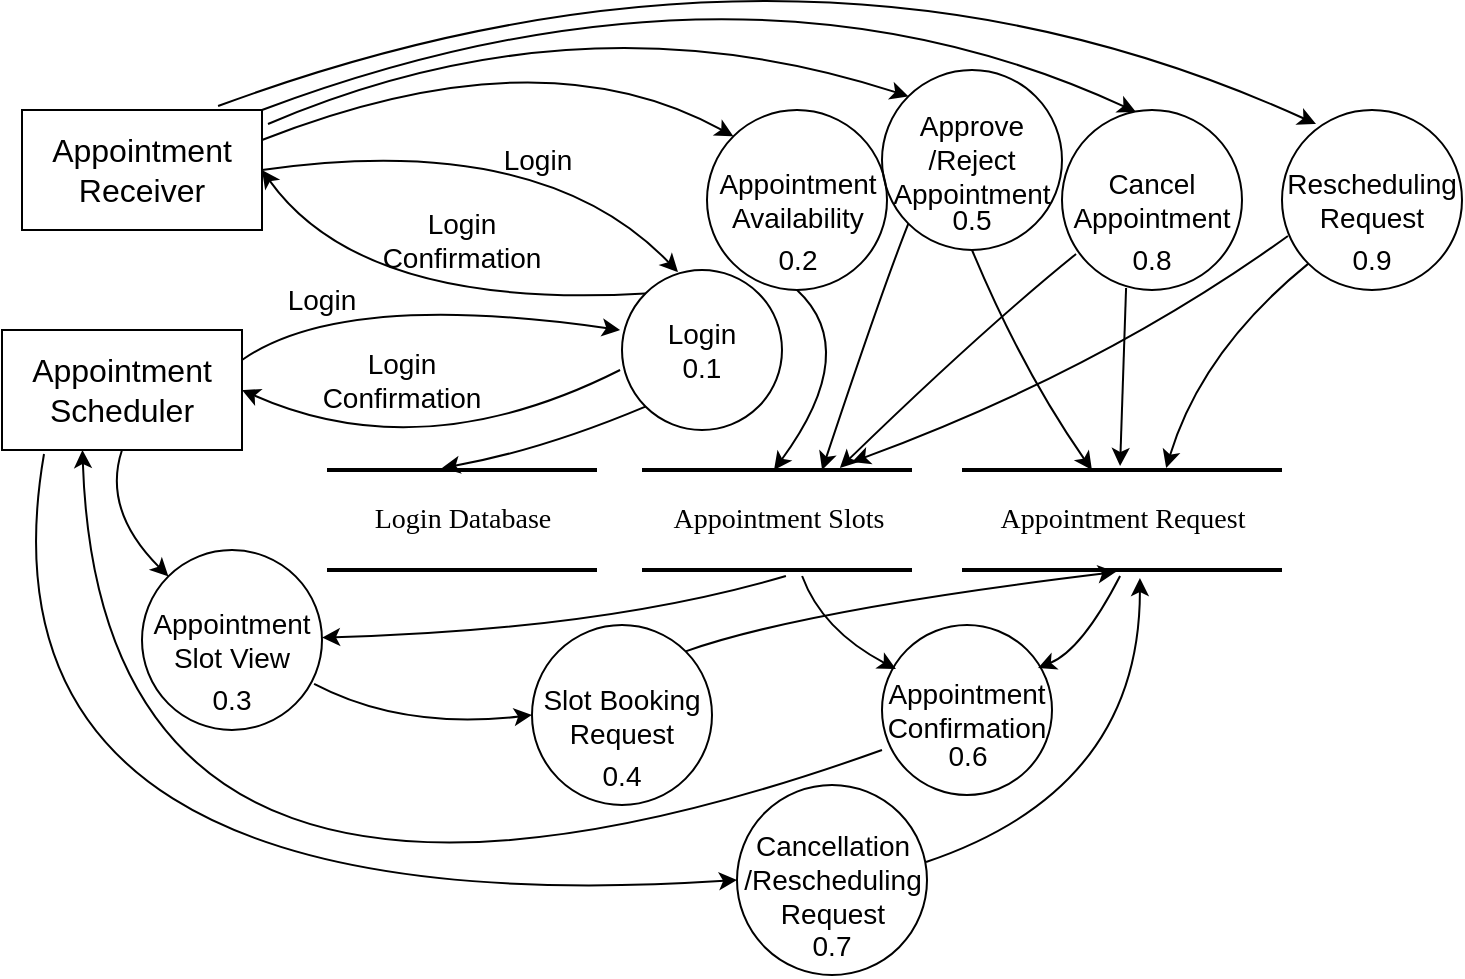 <mxfile version="20.5.3" type="github">
  <diagram name="Page-1" id="b520641d-4fe3-3701-9064-5fc419738815">
    <mxGraphModel dx="1038" dy="564" grid="1" gridSize="10" guides="1" tooltips="1" connect="1" arrows="1" fold="1" page="1" pageScale="1" pageWidth="1100" pageHeight="850" background="none" math="0" shadow="0">
      <root>
        <mxCell id="0" />
        <mxCell id="1" parent="0" />
        <mxCell id="i_WOiG4FeXk5FNqNEXf6-2" value="Appointment Scheduler" style="rounded=0;whiteSpace=wrap;html=1;fontSize=16;fillColor=none;" vertex="1" parent="1">
          <mxGeometry x="60" y="290" width="120" height="60" as="geometry" />
        </mxCell>
        <mxCell id="i_WOiG4FeXk5FNqNEXf6-3" value="" style="curved=1;endArrow=classic;html=1;rounded=0;fontSize=14;exitX=1;exitY=0.25;exitDx=0;exitDy=0;entryX=-0.012;entryY=0.375;entryDx=0;entryDy=0;entryPerimeter=0;" edge="1" parent="1" source="i_WOiG4FeXk5FNqNEXf6-2" target="i_WOiG4FeXk5FNqNEXf6-4">
          <mxGeometry width="50" height="50" relative="1" as="geometry">
            <mxPoint x="180" y="334.645" as="sourcePoint" />
            <mxPoint x="300" y="340" as="targetPoint" />
            <Array as="points">
              <mxPoint x="230" y="270" />
            </Array>
          </mxGeometry>
        </mxCell>
        <mxCell id="i_WOiG4FeXk5FNqNEXf6-4" value="&lt;div&gt;Login&lt;/div&gt;&lt;div&gt;0.1&lt;br&gt;&lt;/div&gt;" style="ellipse;whiteSpace=wrap;html=1;aspect=fixed;fillColor=none;fontSize=14;" vertex="1" parent="1">
          <mxGeometry x="370" y="260" width="80" height="80" as="geometry" />
        </mxCell>
        <mxCell id="i_WOiG4FeXk5FNqNEXf6-5" value="" style="curved=1;endArrow=classic;html=1;rounded=0;fontSize=14;exitX=-0.012;exitY=0.625;exitDx=0;exitDy=0;entryX=1;entryY=0.5;entryDx=0;entryDy=0;exitPerimeter=0;" edge="1" parent="1" source="i_WOiG4FeXk5FNqNEXf6-4" target="i_WOiG4FeXk5FNqNEXf6-2">
          <mxGeometry width="50" height="50" relative="1" as="geometry">
            <mxPoint x="300.0" y="365" as="sourcePoint" />
            <mxPoint x="170.96" y="350" as="targetPoint" />
            <Array as="points">
              <mxPoint x="270" y="360" />
            </Array>
          </mxGeometry>
        </mxCell>
        <mxCell id="i_WOiG4FeXk5FNqNEXf6-6" value="Login Database" style="html=1;rounded=0;shadow=0;comic=0;labelBackgroundColor=none;strokeWidth=2;fontFamily=Verdana;fontSize=14;align=center;shape=mxgraph.ios7ui.horLines;fillColor=none;" vertex="1" parent="1">
          <mxGeometry x="222.5" y="360" width="135" height="50" as="geometry" />
        </mxCell>
        <mxCell id="i_WOiG4FeXk5FNqNEXf6-8" value="" style="curved=1;endArrow=classic;html=1;rounded=0;fontSize=14;entryX=0.426;entryY=-0.02;entryDx=0;entryDy=0;entryPerimeter=0;exitX=0;exitY=1;exitDx=0;exitDy=0;" edge="1" parent="1" source="i_WOiG4FeXk5FNqNEXf6-4" target="i_WOiG4FeXk5FNqNEXf6-6">
          <mxGeometry width="50" height="50" relative="1" as="geometry">
            <mxPoint x="370" y="370" as="sourcePoint" />
            <mxPoint x="624.645" y="390" as="targetPoint" />
            <Array as="points">
              <mxPoint x="330" y="350" />
            </Array>
          </mxGeometry>
        </mxCell>
        <mxCell id="i_WOiG4FeXk5FNqNEXf6-9" value="" style="curved=1;endArrow=classic;html=1;rounded=0;fontSize=14;exitX=1;exitY=0.25;exitDx=0;exitDy=0;entryX=0;entryY=0;entryDx=0;entryDy=0;" edge="1" parent="1" source="i_WOiG4FeXk5FNqNEXf6-13" target="i_WOiG4FeXk5FNqNEXf6-18">
          <mxGeometry width="50" height="50" relative="1" as="geometry">
            <mxPoint x="340" y="180" as="sourcePoint" />
            <mxPoint x="330" y="130" as="targetPoint" />
            <Array as="points">
              <mxPoint x="330" y="140" />
            </Array>
          </mxGeometry>
        </mxCell>
        <mxCell id="i_WOiG4FeXk5FNqNEXf6-10" value="Login" style="text;html=1;strokeColor=none;fillColor=none;align=center;verticalAlign=middle;whiteSpace=wrap;rounded=0;fontSize=14;" vertex="1" parent="1">
          <mxGeometry x="190" y="260" width="60" height="30" as="geometry" />
        </mxCell>
        <mxCell id="i_WOiG4FeXk5FNqNEXf6-12" value="Login Confirmation" style="text;html=1;strokeColor=none;fillColor=none;align=center;verticalAlign=middle;whiteSpace=wrap;rounded=0;fontSize=14;" vertex="1" parent="1">
          <mxGeometry x="220" y="300" width="80" height="30" as="geometry" />
        </mxCell>
        <mxCell id="i_WOiG4FeXk5FNqNEXf6-13" value="Appointment Receiver" style="rounded=0;whiteSpace=wrap;html=1;fontSize=16;fillColor=none;" vertex="1" parent="1">
          <mxGeometry x="70" y="180" width="120" height="60" as="geometry" />
        </mxCell>
        <mxCell id="i_WOiG4FeXk5FNqNEXf6-14" value="" style="curved=1;endArrow=classic;html=1;rounded=0;fontSize=14;exitX=1;exitY=0.5;exitDx=0;exitDy=0;entryX=0.35;entryY=0.013;entryDx=0;entryDy=0;entryPerimeter=0;" edge="1" parent="1" source="i_WOiG4FeXk5FNqNEXf6-13" target="i_WOiG4FeXk5FNqNEXf6-4">
          <mxGeometry width="50" height="50" relative="1" as="geometry">
            <mxPoint x="170" y="235" as="sourcePoint" />
            <mxPoint x="309.04" y="240" as="targetPoint" />
            <Array as="points">
              <mxPoint x="330" y="190" />
            </Array>
          </mxGeometry>
        </mxCell>
        <mxCell id="i_WOiG4FeXk5FNqNEXf6-16" value="" style="curved=1;endArrow=classic;html=1;rounded=0;fontSize=14;exitX=0;exitY=0;exitDx=0;exitDy=0;entryX=1;entryY=0.5;entryDx=0;entryDy=0;" edge="1" parent="1" source="i_WOiG4FeXk5FNqNEXf6-4" target="i_WOiG4FeXk5FNqNEXf6-13">
          <mxGeometry width="50" height="50" relative="1" as="geometry">
            <mxPoint x="360" y="310" as="sourcePoint" />
            <mxPoint x="180" y="245" as="targetPoint" />
            <Array as="points">
              <mxPoint x="240" y="280" />
            </Array>
          </mxGeometry>
        </mxCell>
        <mxCell id="i_WOiG4FeXk5FNqNEXf6-17" value="Appointment Slots" style="html=1;rounded=0;shadow=0;comic=0;labelBackgroundColor=none;strokeWidth=2;fontFamily=Verdana;fontSize=14;align=center;shape=mxgraph.ios7ui.horLines;fillColor=none;" vertex="1" parent="1">
          <mxGeometry x="380" y="360" width="135" height="50" as="geometry" />
        </mxCell>
        <mxCell id="i_WOiG4FeXk5FNqNEXf6-18" value="&lt;div&gt;Appointment&lt;/div&gt;&lt;div&gt;Availability&lt;br&gt;&lt;/div&gt;" style="ellipse;whiteSpace=wrap;html=1;aspect=fixed;fillColor=none;fontSize=14;" vertex="1" parent="1">
          <mxGeometry x="412.5" y="180" width="90" height="90" as="geometry" />
        </mxCell>
        <mxCell id="i_WOiG4FeXk5FNqNEXf6-19" value="Login" style="text;html=1;strokeColor=none;fillColor=none;align=center;verticalAlign=middle;whiteSpace=wrap;rounded=0;fontSize=14;" vertex="1" parent="1">
          <mxGeometry x="297.5" y="190" width="60" height="30" as="geometry" />
        </mxCell>
        <mxCell id="i_WOiG4FeXk5FNqNEXf6-20" value="Login Confirmation" style="text;html=1;strokeColor=none;fillColor=none;align=center;verticalAlign=middle;whiteSpace=wrap;rounded=0;fontSize=14;" vertex="1" parent="1">
          <mxGeometry x="250" y="230" width="80" height="30" as="geometry" />
        </mxCell>
        <mxCell id="i_WOiG4FeXk5FNqNEXf6-22" value="0.2" style="text;html=1;strokeColor=none;fillColor=none;align=center;verticalAlign=middle;whiteSpace=wrap;rounded=0;fontSize=14;" vertex="1" parent="1">
          <mxGeometry x="427.5" y="240" width="60" height="30" as="geometry" />
        </mxCell>
        <mxCell id="i_WOiG4FeXk5FNqNEXf6-23" value="" style="curved=1;endArrow=classic;html=1;rounded=0;fontSize=14;exitX=0.5;exitY=1;exitDx=0;exitDy=0;entryX=0.489;entryY=0;entryDx=0;entryDy=0;entryPerimeter=0;" edge="1" parent="1" source="i_WOiG4FeXk5FNqNEXf6-18" target="i_WOiG4FeXk5FNqNEXf6-17">
          <mxGeometry width="50" height="50" relative="1" as="geometry">
            <mxPoint x="560" y="270" as="sourcePoint" />
            <mxPoint x="748" y="341.04" as="targetPoint" />
            <Array as="points">
              <mxPoint x="490" y="300" />
            </Array>
          </mxGeometry>
        </mxCell>
        <mxCell id="i_WOiG4FeXk5FNqNEXf6-24" value="&lt;div&gt;Appointment&lt;/div&gt;&lt;div&gt;Slot View&lt;br&gt;&lt;/div&gt;" style="ellipse;whiteSpace=wrap;html=1;aspect=fixed;fillColor=none;fontSize=14;" vertex="1" parent="1">
          <mxGeometry x="130" y="400" width="90" height="90" as="geometry" />
        </mxCell>
        <mxCell id="i_WOiG4FeXk5FNqNEXf6-25" value="0.3" style="text;html=1;strokeColor=none;fillColor=none;align=center;verticalAlign=middle;whiteSpace=wrap;rounded=0;fontSize=14;" vertex="1" parent="1">
          <mxGeometry x="145" y="460" width="60" height="30" as="geometry" />
        </mxCell>
        <mxCell id="i_WOiG4FeXk5FNqNEXf6-26" value="" style="curved=1;endArrow=classic;html=1;rounded=0;fontSize=14;exitX=0.5;exitY=1;exitDx=0;exitDy=0;entryX=0;entryY=0;entryDx=0;entryDy=0;" edge="1" parent="1" source="i_WOiG4FeXk5FNqNEXf6-2" target="i_WOiG4FeXk5FNqNEXf6-24">
          <mxGeometry width="50" height="50" relative="1" as="geometry">
            <mxPoint x="65.36" y="474.645" as="sourcePoint" />
            <mxPoint x="250.005" y="440" as="targetPoint" />
            <Array as="points">
              <mxPoint x="110" y="380" />
            </Array>
          </mxGeometry>
        </mxCell>
        <mxCell id="i_WOiG4FeXk5FNqNEXf6-27" value="" style="curved=1;endArrow=classic;html=1;rounded=0;fontSize=14;exitX=0.533;exitY=1.06;exitDx=0;exitDy=0;exitPerimeter=0;" edge="1" parent="1" source="i_WOiG4FeXk5FNqNEXf6-17" target="i_WOiG4FeXk5FNqNEXf6-24">
          <mxGeometry width="50" height="50" relative="1" as="geometry">
            <mxPoint x="451.716" y="591.716" as="sourcePoint" />
            <mxPoint x="280" y="510" as="targetPoint" />
            <Array as="points">
              <mxPoint x="360" y="440" />
            </Array>
          </mxGeometry>
        </mxCell>
        <mxCell id="i_WOiG4FeXk5FNqNEXf6-28" value="&lt;div&gt;Slot Booking Request&lt;br&gt;&lt;/div&gt;" style="ellipse;whiteSpace=wrap;html=1;aspect=fixed;fillColor=none;fontSize=14;" vertex="1" parent="1">
          <mxGeometry x="325" y="437.5" width="90" height="90" as="geometry" />
        </mxCell>
        <mxCell id="i_WOiG4FeXk5FNqNEXf6-29" value="" style="curved=1;endArrow=classic;html=1;rounded=0;fontSize=14;exitX=0.956;exitY=0.744;exitDx=0;exitDy=0;entryX=0;entryY=0.5;entryDx=0;entryDy=0;exitPerimeter=0;" edge="1" parent="1" source="i_WOiG4FeXk5FNqNEXf6-24" target="i_WOiG4FeXk5FNqNEXf6-28">
          <mxGeometry width="50" height="50" relative="1" as="geometry">
            <mxPoint x="280" y="490" as="sourcePoint" />
            <mxPoint x="291.98" y="567" as="targetPoint" />
            <Array as="points">
              <mxPoint x="260" y="490" />
            </Array>
          </mxGeometry>
        </mxCell>
        <mxCell id="i_WOiG4FeXk5FNqNEXf6-30" value="Appointment Request" style="html=1;rounded=0;shadow=0;comic=0;labelBackgroundColor=none;strokeWidth=2;fontFamily=Verdana;fontSize=14;align=center;shape=mxgraph.ios7ui.horLines;fillColor=none;" vertex="1" parent="1">
          <mxGeometry x="540" y="360" width="160" height="50" as="geometry" />
        </mxCell>
        <mxCell id="i_WOiG4FeXk5FNqNEXf6-31" value="" style="curved=1;endArrow=classic;html=1;rounded=0;fontSize=14;exitX=1;exitY=0;exitDx=0;exitDy=0;entryX=0.481;entryY=1.02;entryDx=0;entryDy=0;entryPerimeter=0;" edge="1" parent="1" source="i_WOiG4FeXk5FNqNEXf6-28" target="i_WOiG4FeXk5FNqNEXf6-30">
          <mxGeometry width="50" height="50" relative="1" as="geometry">
            <mxPoint x="456" y="476.96" as="sourcePoint" />
            <mxPoint x="549.96" y="505" as="targetPoint" />
            <Array as="points">
              <mxPoint x="460" y="430" />
            </Array>
          </mxGeometry>
        </mxCell>
        <mxCell id="i_WOiG4FeXk5FNqNEXf6-32" value="0.4" style="text;html=1;strokeColor=none;fillColor=none;align=center;verticalAlign=middle;whiteSpace=wrap;rounded=0;fontSize=14;" vertex="1" parent="1">
          <mxGeometry x="340" y="497.5" width="60" height="30" as="geometry" />
        </mxCell>
        <mxCell id="i_WOiG4FeXk5FNqNEXf6-33" value="&lt;div&gt;Approve&lt;/div&gt;&lt;div&gt;/Reject&lt;br&gt;&lt;/div&gt;&lt;div&gt;Appointment&lt;/div&gt;" style="ellipse;whiteSpace=wrap;html=1;aspect=fixed;fillColor=none;fontSize=14;" vertex="1" parent="1">
          <mxGeometry x="500" y="160" width="90" height="90" as="geometry" />
        </mxCell>
        <mxCell id="i_WOiG4FeXk5FNqNEXf6-34" value="" style="curved=1;endArrow=classic;html=1;rounded=0;fontSize=14;exitX=1.025;exitY=0.117;exitDx=0;exitDy=0;entryX=0;entryY=0;entryDx=0;entryDy=0;exitPerimeter=0;" edge="1" parent="1" source="i_WOiG4FeXk5FNqNEXf6-13" target="i_WOiG4FeXk5FNqNEXf6-33">
          <mxGeometry width="50" height="50" relative="1" as="geometry">
            <mxPoint x="191.82" y="165" as="sourcePoint" />
            <mxPoint x="680" y="120" as="targetPoint" />
            <Array as="points">
              <mxPoint x="350" y="120" />
            </Array>
          </mxGeometry>
        </mxCell>
        <mxCell id="i_WOiG4FeXk5FNqNEXf6-35" value="0.5" style="text;html=1;strokeColor=none;fillColor=none;align=center;verticalAlign=middle;whiteSpace=wrap;rounded=0;fontSize=14;" vertex="1" parent="1">
          <mxGeometry x="515" y="220" width="60" height="30" as="geometry" />
        </mxCell>
        <mxCell id="i_WOiG4FeXk5FNqNEXf6-36" value="" style="curved=1;endArrow=classic;html=1;rounded=0;fontSize=14;exitX=0.5;exitY=1;exitDx=0;exitDy=0;entryX=0.406;entryY=0;entryDx=0;entryDy=0;entryPerimeter=0;" edge="1" parent="1" source="i_WOiG4FeXk5FNqNEXf6-33" target="i_WOiG4FeXk5FNqNEXf6-30">
          <mxGeometry width="50" height="50" relative="1" as="geometry">
            <mxPoint x="598.98" y="250" as="sourcePoint" />
            <mxPoint x="569.995" y="355" as="targetPoint" />
            <Array as="points">
              <mxPoint x="570" y="310" />
            </Array>
          </mxGeometry>
        </mxCell>
        <mxCell id="i_WOiG4FeXk5FNqNEXf6-37" value="" style="curved=1;endArrow=classic;html=1;rounded=0;fontSize=14;exitX=0;exitY=1;exitDx=0;exitDy=0;entryX=0.667;entryY=0;entryDx=0;entryDy=0;entryPerimeter=0;" edge="1" parent="1" source="i_WOiG4FeXk5FNqNEXf6-33" target="i_WOiG4FeXk5FNqNEXf6-17">
          <mxGeometry width="50" height="50" relative="1" as="geometry">
            <mxPoint x="538" y="240" as="sourcePoint" />
            <mxPoint x="567.96" y="345" as="targetPoint" />
            <Array as="points">
              <mxPoint x="500" y="270" />
            </Array>
          </mxGeometry>
        </mxCell>
        <mxCell id="i_WOiG4FeXk5FNqNEXf6-38" value="&lt;div&gt;Appointment&lt;/div&gt;&lt;div&gt;Confirmation&lt;br&gt;&lt;/div&gt;" style="ellipse;whiteSpace=wrap;html=1;aspect=fixed;fillColor=none;fontSize=14;" vertex="1" parent="1">
          <mxGeometry x="500" y="437.5" width="85" height="85" as="geometry" />
        </mxCell>
        <mxCell id="i_WOiG4FeXk5FNqNEXf6-39" value="" style="curved=1;endArrow=classic;html=1;rounded=0;fontSize=14;entryX=0.918;entryY=0.253;entryDx=0;entryDy=0;exitX=0.494;exitY=1.06;exitDx=0;exitDy=0;exitPerimeter=0;entryPerimeter=0;" edge="1" parent="1" source="i_WOiG4FeXk5FNqNEXf6-30" target="i_WOiG4FeXk5FNqNEXf6-38">
          <mxGeometry width="50" height="50" relative="1" as="geometry">
            <mxPoint x="699.996" y="429.644" as="sourcePoint" />
            <mxPoint x="598.29" y="460.36" as="targetPoint" />
            <Array as="points">
              <mxPoint x="600" y="450" />
            </Array>
          </mxGeometry>
        </mxCell>
        <mxCell id="i_WOiG4FeXk5FNqNEXf6-40" value="" style="curved=1;endArrow=classic;html=1;rounded=0;fontSize=14;entryX=0.082;entryY=0.259;entryDx=0;entryDy=0;exitX=0.593;exitY=1.06;exitDx=0;exitDy=0;exitPerimeter=0;entryPerimeter=0;" edge="1" parent="1" source="i_WOiG4FeXk5FNqNEXf6-17" target="i_WOiG4FeXk5FNqNEXf6-38">
          <mxGeometry width="50" height="50" relative="1" as="geometry">
            <mxPoint x="515" y="442.55" as="sourcePoint" />
            <mxPoint x="452.512" y="489.998" as="targetPoint" />
            <Array as="points">
              <mxPoint x="470" y="440" />
            </Array>
          </mxGeometry>
        </mxCell>
        <mxCell id="i_WOiG4FeXk5FNqNEXf6-41" value="0.6" style="text;html=1;strokeColor=none;fillColor=none;align=center;verticalAlign=middle;whiteSpace=wrap;rounded=0;fontSize=14;" vertex="1" parent="1">
          <mxGeometry x="512.5" y="487.5" width="60" height="30" as="geometry" />
        </mxCell>
        <mxCell id="i_WOiG4FeXk5FNqNEXf6-42" value="&lt;div&gt;Cancel&lt;br&gt;&lt;/div&gt;&lt;div&gt;Appointment&lt;/div&gt;" style="ellipse;whiteSpace=wrap;html=1;aspect=fixed;fillColor=none;fontSize=14;" vertex="1" parent="1">
          <mxGeometry x="590" y="180" width="90" height="90" as="geometry" />
        </mxCell>
        <mxCell id="i_WOiG4FeXk5FNqNEXf6-43" value="0.7" style="text;html=1;strokeColor=none;fillColor=none;align=center;verticalAlign=middle;whiteSpace=wrap;rounded=0;fontSize=14;" vertex="1" parent="1">
          <mxGeometry x="445" y="582.5" width="60" height="30" as="geometry" />
        </mxCell>
        <mxCell id="i_WOiG4FeXk5FNqNEXf6-44" value="" style="curved=1;endArrow=classic;html=1;rounded=0;fontSize=14;entryX=0.733;entryY=-0.02;entryDx=0;entryDy=0;entryPerimeter=0;exitX=0.078;exitY=0.8;exitDx=0;exitDy=0;exitPerimeter=0;" edge="1" parent="1" source="i_WOiG4FeXk5FNqNEXf6-42" target="i_WOiG4FeXk5FNqNEXf6-17">
          <mxGeometry width="50" height="50" relative="1" as="geometry">
            <mxPoint x="640" y="240" as="sourcePoint" />
            <mxPoint x="581.865" y="358.18" as="targetPoint" />
            <Array as="points">
              <mxPoint x="550" y="290" />
            </Array>
          </mxGeometry>
        </mxCell>
        <mxCell id="i_WOiG4FeXk5FNqNEXf6-45" value="" style="curved=1;endArrow=classic;html=1;rounded=0;fontSize=14;entryX=0.494;entryY=-0.04;entryDx=0;entryDy=0;entryPerimeter=0;exitX=0.356;exitY=0.989;exitDx=0;exitDy=0;exitPerimeter=0;" edge="1" parent="1" source="i_WOiG4FeXk5FNqNEXf6-42" target="i_WOiG4FeXk5FNqNEXf6-30">
          <mxGeometry width="50" height="50" relative="1" as="geometry">
            <mxPoint x="821.05" y="275.5" as="sourcePoint" />
            <mxPoint x="620.005" y="354.5" as="targetPoint" />
            <Array as="points" />
          </mxGeometry>
        </mxCell>
        <mxCell id="i_WOiG4FeXk5FNqNEXf6-46" value="&lt;div&gt;Rescheduling&lt;br&gt;&lt;/div&gt;&lt;div&gt;Request&lt;br&gt;&lt;/div&gt;" style="ellipse;whiteSpace=wrap;html=1;aspect=fixed;fillColor=none;fontSize=14;" vertex="1" parent="1">
          <mxGeometry x="700" y="180" width="90" height="90" as="geometry" />
        </mxCell>
        <mxCell id="i_WOiG4FeXk5FNqNEXf6-48" value="&lt;div&gt;Cancellation&lt;/div&gt;&lt;div&gt;/Rescheduling Request&lt;/div&gt;" style="ellipse;whiteSpace=wrap;html=1;aspect=fixed;fillColor=none;fontSize=14;" vertex="1" parent="1">
          <mxGeometry x="427.5" y="517.5" width="95" height="95" as="geometry" />
        </mxCell>
        <mxCell id="i_WOiG4FeXk5FNqNEXf6-50" value="" style="curved=1;endArrow=classic;html=1;rounded=0;fontSize=14;exitX=0.175;exitY=1.033;exitDx=0;exitDy=0;entryX=0;entryY=0.5;entryDx=0;entryDy=0;exitPerimeter=0;" edge="1" parent="1" source="i_WOiG4FeXk5FNqNEXf6-2" target="i_WOiG4FeXk5FNqNEXf6-48">
          <mxGeometry width="50" height="50" relative="1" as="geometry">
            <mxPoint x="90" y="360.5" as="sourcePoint" />
            <mxPoint x="101.98" y="437.5" as="targetPoint" />
            <Array as="points">
              <mxPoint x="40" y="590" />
            </Array>
          </mxGeometry>
        </mxCell>
        <mxCell id="i_WOiG4FeXk5FNqNEXf6-51" value="" style="curved=1;endArrow=classic;html=1;rounded=0;fontSize=14;exitX=0.995;exitY=0.405;exitDx=0;exitDy=0;entryX=0.556;entryY=1.08;entryDx=0;entryDy=0;exitPerimeter=0;entryPerimeter=0;" edge="1" parent="1" source="i_WOiG4FeXk5FNqNEXf6-48" target="i_WOiG4FeXk5FNqNEXf6-30">
          <mxGeometry width="50" height="50" relative="1" as="geometry">
            <mxPoint x="590" y="527.5" as="sourcePoint" />
            <mxPoint x="698.96" y="543.04" as="targetPoint" />
            <Array as="points">
              <mxPoint x="629" y="520" />
            </Array>
          </mxGeometry>
        </mxCell>
        <mxCell id="i_WOiG4FeXk5FNqNEXf6-52" value="0.8" style="text;html=1;strokeColor=none;fillColor=none;align=center;verticalAlign=middle;whiteSpace=wrap;rounded=0;fontSize=14;" vertex="1" parent="1">
          <mxGeometry x="605" y="240" width="60" height="30" as="geometry" />
        </mxCell>
        <mxCell id="i_WOiG4FeXk5FNqNEXf6-53" value="" style="curved=1;endArrow=classic;html=1;rounded=0;fontSize=14;entryX=0.638;entryY=-0.02;entryDx=0;entryDy=0;entryPerimeter=0;exitX=0;exitY=1;exitDx=0;exitDy=0;" edge="1" parent="1" source="i_WOiG4FeXk5FNqNEXf6-46" target="i_WOiG4FeXk5FNqNEXf6-30">
          <mxGeometry width="50" height="50" relative="1" as="geometry">
            <mxPoint x="790" y="310" as="sourcePoint" />
            <mxPoint x="740" y="400" as="targetPoint" />
            <Array as="points">
              <mxPoint x="660" y="300" />
            </Array>
          </mxGeometry>
        </mxCell>
        <mxCell id="i_WOiG4FeXk5FNqNEXf6-54" value="" style="curved=1;endArrow=classic;html=1;rounded=0;fontSize=14;entryX=0.778;entryY=-0.08;entryDx=0;entryDy=0;entryPerimeter=0;exitX=0.033;exitY=0.7;exitDx=0;exitDy=0;exitPerimeter=0;" edge="1" parent="1" source="i_WOiG4FeXk5FNqNEXf6-46" target="i_WOiG4FeXk5FNqNEXf6-17">
          <mxGeometry width="50" height="50" relative="1" as="geometry">
            <mxPoint x="730.57" y="270" as="sourcePoint" />
            <mxPoint x="562.505" y="387" as="targetPoint" />
            <Array as="points">
              <mxPoint x="610" y="310" />
            </Array>
          </mxGeometry>
        </mxCell>
        <mxCell id="i_WOiG4FeXk5FNqNEXf6-55" value="" style="curved=1;endArrow=classic;html=1;rounded=0;fontSize=14;exitX=1;exitY=0;exitDx=0;exitDy=0;entryX=0.411;entryY=0.011;entryDx=0;entryDy=0;entryPerimeter=0;" edge="1" parent="1" source="i_WOiG4FeXk5FNqNEXf6-13" target="i_WOiG4FeXk5FNqNEXf6-42">
          <mxGeometry width="50" height="50" relative="1" as="geometry">
            <mxPoint x="260" y="30" as="sourcePoint" />
            <mxPoint x="620" y="160" as="targetPoint" />
            <Array as="points">
              <mxPoint x="430" y="90" />
            </Array>
          </mxGeometry>
        </mxCell>
        <mxCell id="i_WOiG4FeXk5FNqNEXf6-59" value="" style="curved=1;endArrow=classic;html=1;rounded=0;fontSize=14;exitX=0.817;exitY=-0.033;exitDx=0;exitDy=0;exitPerimeter=0;entryX=0.189;entryY=0.078;entryDx=0;entryDy=0;entryPerimeter=0;" edge="1" parent="1" source="i_WOiG4FeXk5FNqNEXf6-13" target="i_WOiG4FeXk5FNqNEXf6-46">
          <mxGeometry width="50" height="50" relative="1" as="geometry">
            <mxPoint x="168.01" y="160" as="sourcePoint" />
            <mxPoint x="720" y="170" as="targetPoint" />
            <Array as="points">
              <mxPoint x="460" y="70" />
            </Array>
          </mxGeometry>
        </mxCell>
        <mxCell id="i_WOiG4FeXk5FNqNEXf6-60" value="0.9" style="text;html=1;strokeColor=none;fillColor=none;align=center;verticalAlign=middle;whiteSpace=wrap;rounded=0;fontSize=14;" vertex="1" parent="1">
          <mxGeometry x="715" y="240" width="60" height="30" as="geometry" />
        </mxCell>
        <mxCell id="i_WOiG4FeXk5FNqNEXf6-61" value="" style="curved=1;endArrow=classic;html=1;rounded=0;fontSize=14;entryX=0;entryY=0.5;entryDx=0;entryDy=0;" edge="1" parent="1">
          <mxGeometry width="50" height="50" relative="1" as="geometry">
            <mxPoint x="500" y="500" as="sourcePoint" />
            <mxPoint x="100.21" y="350" as="targetPoint" />
            <Array as="points">
              <mxPoint x="110" y="640" />
            </Array>
          </mxGeometry>
        </mxCell>
      </root>
    </mxGraphModel>
  </diagram>
</mxfile>

